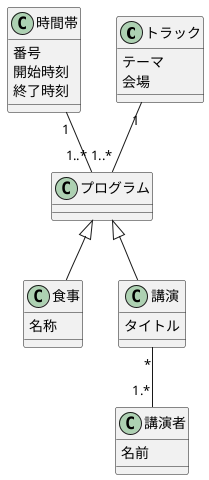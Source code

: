 @startuml

class "トラック" as Track {
    テーマ
    会場
}

class "時間帯" as TimeBlock {
    番号
    開始時刻
    終了時刻
}

class "プログラム" as Program {
}

class "食事" as Meal {
    名称
}

class "講演" as Talk {
    タイトル
}

class "講演者" as Talker {
    名前
}

Program "1..*" -up- "1" Track
Program "1..*" -up- "1" TimeBlock

Program <|-- Talk
Program <|-- Meal

Talk "*" -- "1.*" Talker

@enduml
